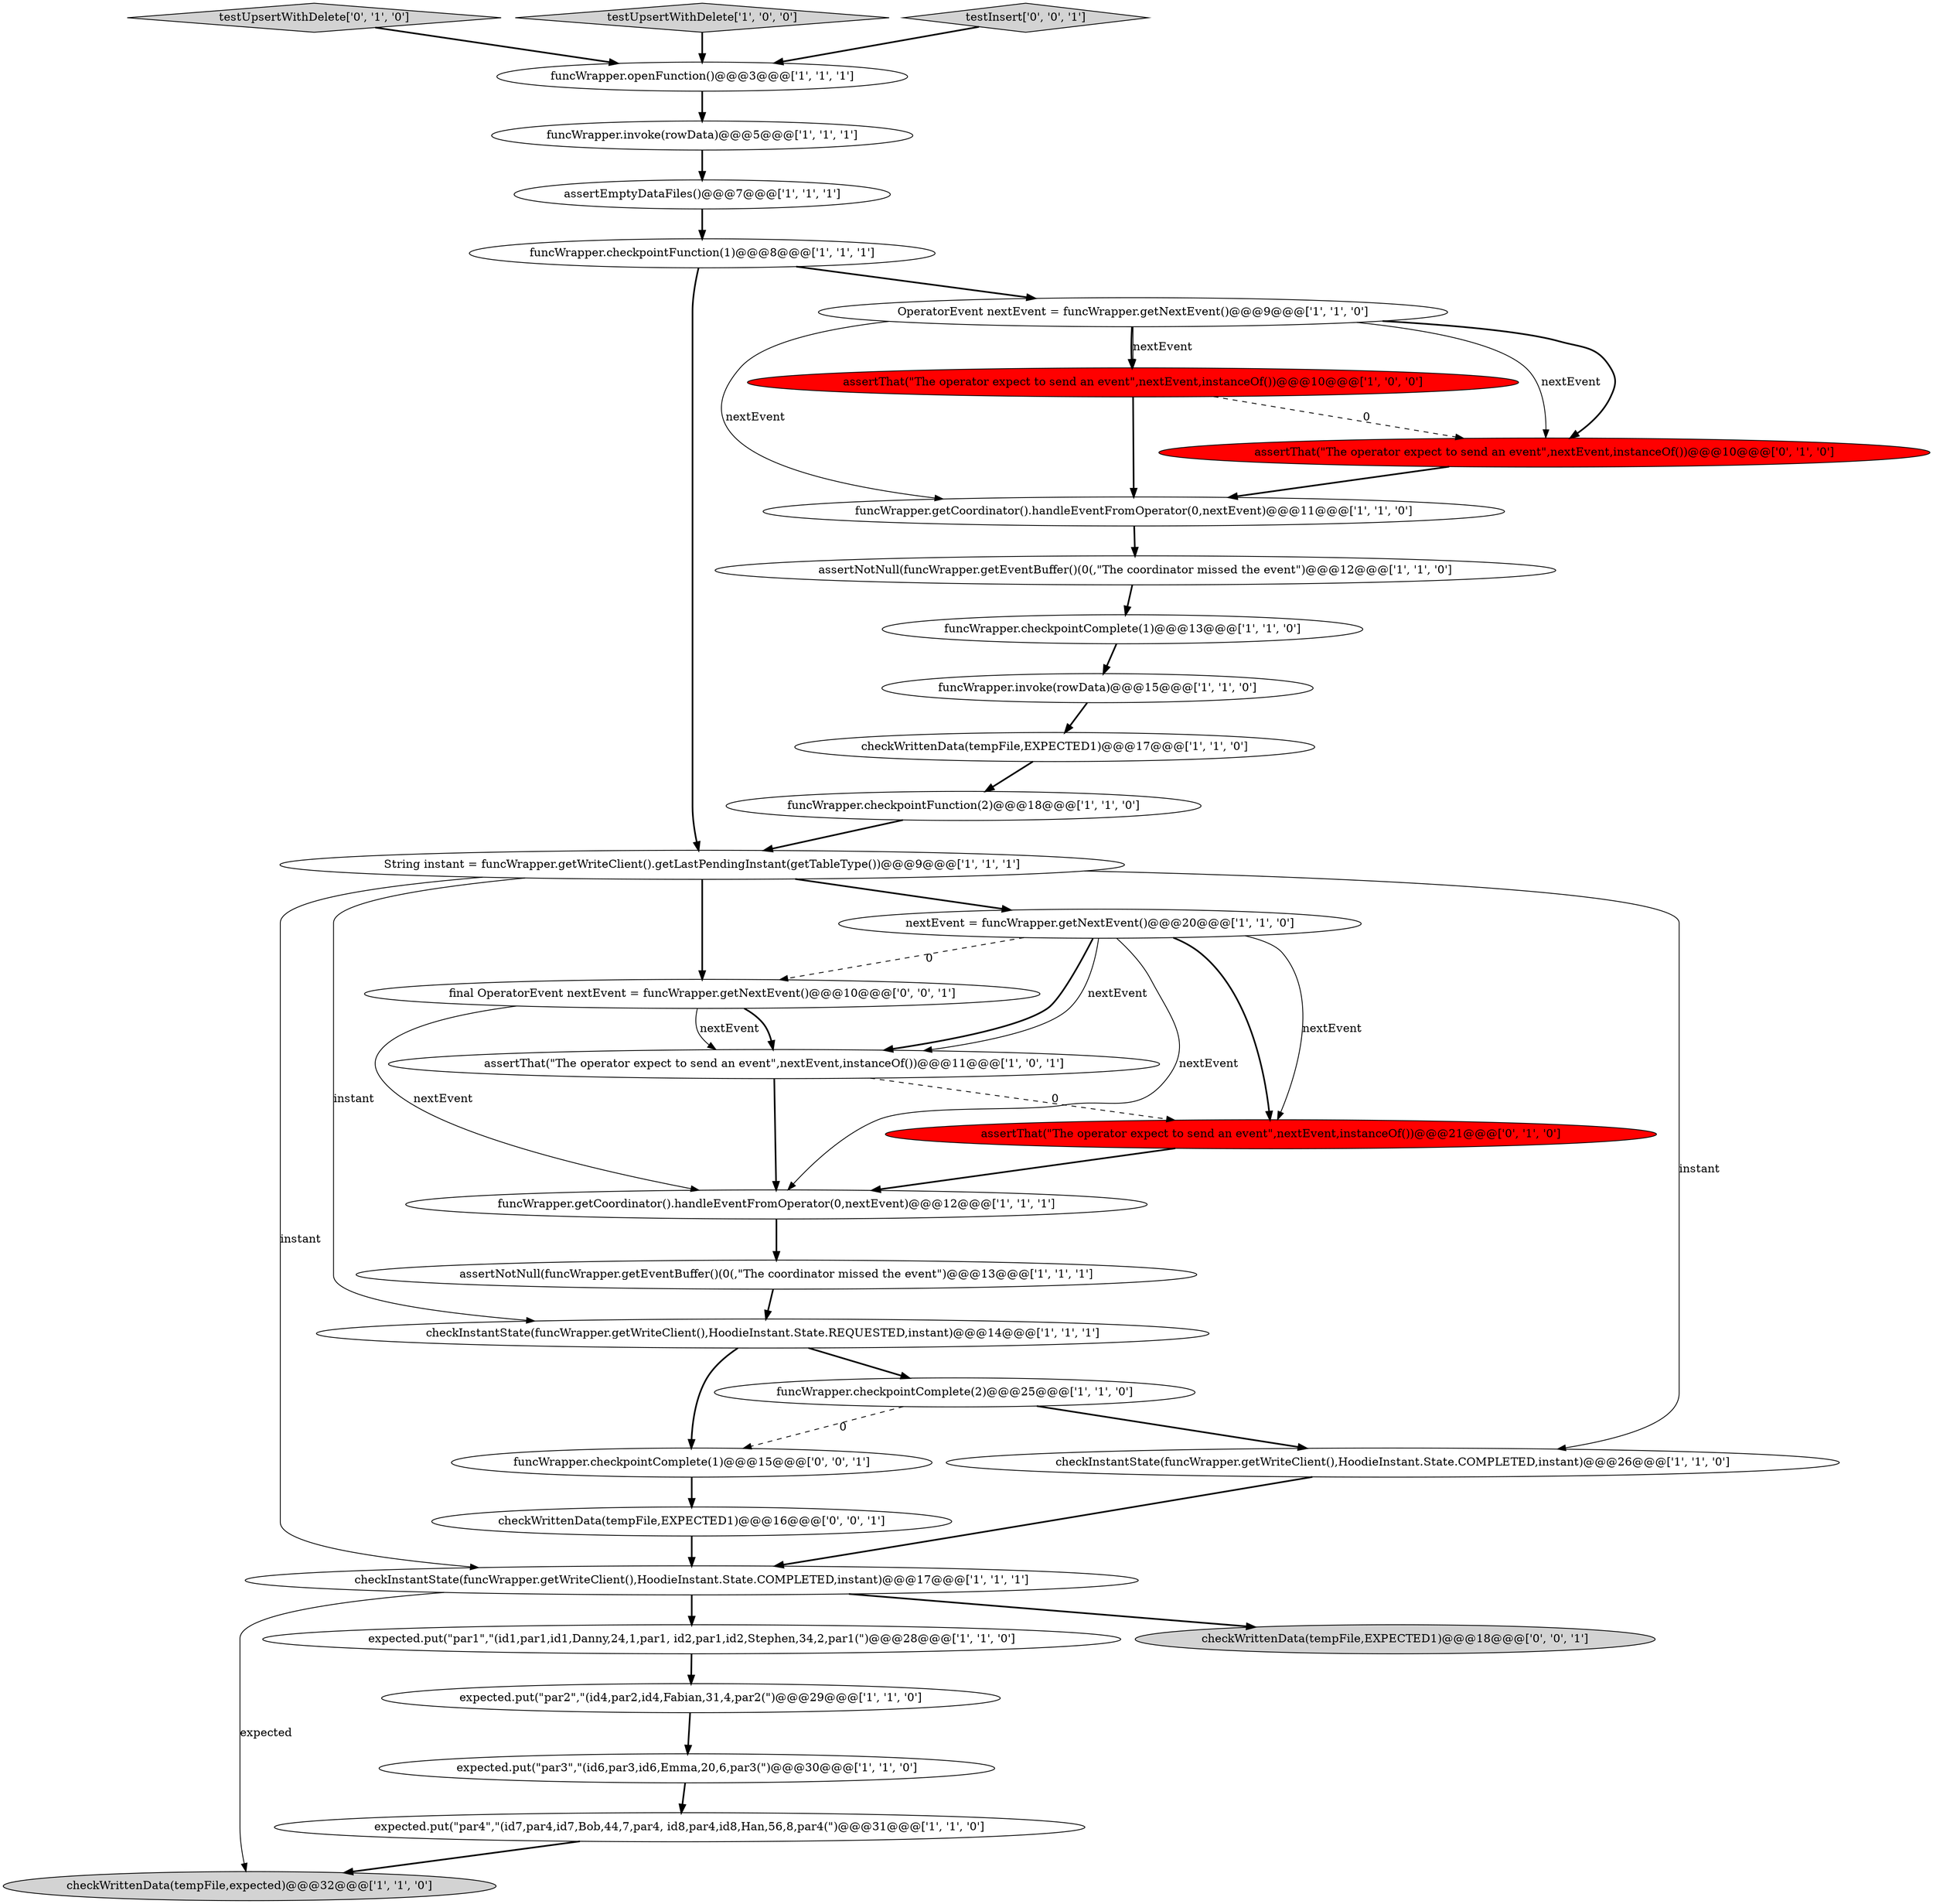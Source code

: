 digraph {
11 [style = filled, label = "String instant = funcWrapper.getWriteClient().getLastPendingInstant(getTableType())@@@9@@@['1', '1', '1']", fillcolor = white, shape = ellipse image = "AAA0AAABBB1BBB"];
20 [style = filled, label = "checkInstantState(funcWrapper.getWriteClient(),HoodieInstant.State.COMPLETED,instant)@@@17@@@['1', '1', '1']", fillcolor = white, shape = ellipse image = "AAA0AAABBB1BBB"];
28 [style = filled, label = "testUpsertWithDelete['0', '1', '0']", fillcolor = lightgray, shape = diamond image = "AAA0AAABBB2BBB"];
23 [style = filled, label = "funcWrapper.invoke(rowData)@@@5@@@['1', '1', '1']", fillcolor = white, shape = ellipse image = "AAA0AAABBB1BBB"];
21 [style = filled, label = "assertThat(\"The operator expect to send an event\",nextEvent,instanceOf())@@@11@@@['1', '0', '1']", fillcolor = white, shape = ellipse image = "AAA0AAABBB1BBB"];
9 [style = filled, label = "assertEmptyDataFiles()@@@7@@@['1', '1', '1']", fillcolor = white, shape = ellipse image = "AAA0AAABBB1BBB"];
29 [style = filled, label = "assertThat(\"The operator expect to send an event\",nextEvent,instanceOf())@@@10@@@['0', '1', '0']", fillcolor = red, shape = ellipse image = "AAA1AAABBB2BBB"];
3 [style = filled, label = "checkWrittenData(tempFile,expected)@@@32@@@['1', '1', '0']", fillcolor = lightgray, shape = ellipse image = "AAA0AAABBB1BBB"];
27 [style = filled, label = "assertThat(\"The operator expect to send an event\",nextEvent,instanceOf())@@@21@@@['0', '1', '0']", fillcolor = red, shape = ellipse image = "AAA1AAABBB2BBB"];
31 [style = filled, label = "final OperatorEvent nextEvent = funcWrapper.getNextEvent()@@@10@@@['0', '0', '1']", fillcolor = white, shape = ellipse image = "AAA0AAABBB3BBB"];
8 [style = filled, label = "funcWrapper.checkpointFunction(1)@@@8@@@['1', '1', '1']", fillcolor = white, shape = ellipse image = "AAA0AAABBB1BBB"];
15 [style = filled, label = "funcWrapper.openFunction()@@@3@@@['1', '1', '1']", fillcolor = white, shape = ellipse image = "AAA0AAABBB1BBB"];
33 [style = filled, label = "checkWrittenData(tempFile,EXPECTED1)@@@16@@@['0', '0', '1']", fillcolor = white, shape = ellipse image = "AAA0AAABBB3BBB"];
10 [style = filled, label = "checkWrittenData(tempFile,EXPECTED1)@@@17@@@['1', '1', '0']", fillcolor = white, shape = ellipse image = "AAA0AAABBB1BBB"];
7 [style = filled, label = "expected.put(\"par2\",\"(id4,par2,id4,Fabian,31,4,par2(\")@@@29@@@['1', '1', '0']", fillcolor = white, shape = ellipse image = "AAA0AAABBB1BBB"];
13 [style = filled, label = "checkInstantState(funcWrapper.getWriteClient(),HoodieInstant.State.COMPLETED,instant)@@@26@@@['1', '1', '0']", fillcolor = white, shape = ellipse image = "AAA0AAABBB1BBB"];
1 [style = filled, label = "funcWrapper.getCoordinator().handleEventFromOperator(0,nextEvent)@@@11@@@['1', '1', '0']", fillcolor = white, shape = ellipse image = "AAA0AAABBB1BBB"];
32 [style = filled, label = "funcWrapper.checkpointComplete(1)@@@15@@@['0', '0', '1']", fillcolor = white, shape = ellipse image = "AAA0AAABBB3BBB"];
22 [style = filled, label = "funcWrapper.invoke(rowData)@@@15@@@['1', '1', '0']", fillcolor = white, shape = ellipse image = "AAA0AAABBB1BBB"];
4 [style = filled, label = "nextEvent = funcWrapper.getNextEvent()@@@20@@@['1', '1', '0']", fillcolor = white, shape = ellipse image = "AAA0AAABBB1BBB"];
17 [style = filled, label = "funcWrapper.getCoordinator().handleEventFromOperator(0,nextEvent)@@@12@@@['1', '1', '1']", fillcolor = white, shape = ellipse image = "AAA0AAABBB1BBB"];
34 [style = filled, label = "checkWrittenData(tempFile,EXPECTED1)@@@18@@@['0', '0', '1']", fillcolor = lightgray, shape = ellipse image = "AAA0AAABBB3BBB"];
5 [style = filled, label = "checkInstantState(funcWrapper.getWriteClient(),HoodieInstant.State.REQUESTED,instant)@@@14@@@['1', '1', '1']", fillcolor = white, shape = ellipse image = "AAA0AAABBB1BBB"];
2 [style = filled, label = "assertNotNull(funcWrapper.getEventBuffer()(0(,\"The coordinator missed the event\")@@@12@@@['1', '1', '0']", fillcolor = white, shape = ellipse image = "AAA0AAABBB1BBB"];
16 [style = filled, label = "OperatorEvent nextEvent = funcWrapper.getNextEvent()@@@9@@@['1', '1', '0']", fillcolor = white, shape = ellipse image = "AAA0AAABBB1BBB"];
12 [style = filled, label = "funcWrapper.checkpointFunction(2)@@@18@@@['1', '1', '0']", fillcolor = white, shape = ellipse image = "AAA0AAABBB1BBB"];
26 [style = filled, label = "testUpsertWithDelete['1', '0', '0']", fillcolor = lightgray, shape = diamond image = "AAA0AAABBB1BBB"];
14 [style = filled, label = "expected.put(\"par4\",\"(id7,par4,id7,Bob,44,7,par4, id8,par4,id8,Han,56,8,par4(\")@@@31@@@['1', '1', '0']", fillcolor = white, shape = ellipse image = "AAA0AAABBB1BBB"];
6 [style = filled, label = "funcWrapper.checkpointComplete(2)@@@25@@@['1', '1', '0']", fillcolor = white, shape = ellipse image = "AAA0AAABBB1BBB"];
30 [style = filled, label = "testInsert['0', '0', '1']", fillcolor = lightgray, shape = diamond image = "AAA0AAABBB3BBB"];
19 [style = filled, label = "funcWrapper.checkpointComplete(1)@@@13@@@['1', '1', '0']", fillcolor = white, shape = ellipse image = "AAA0AAABBB1BBB"];
24 [style = filled, label = "expected.put(\"par1\",\"(id1,par1,id1,Danny,24,1,par1, id2,par1,id2,Stephen,34,2,par1(\")@@@28@@@['1', '1', '0']", fillcolor = white, shape = ellipse image = "AAA0AAABBB1BBB"];
0 [style = filled, label = "assertThat(\"The operator expect to send an event\",nextEvent,instanceOf())@@@10@@@['1', '0', '0']", fillcolor = red, shape = ellipse image = "AAA1AAABBB1BBB"];
18 [style = filled, label = "expected.put(\"par3\",\"(id6,par3,id6,Emma,20,6,par3(\")@@@30@@@['1', '1', '0']", fillcolor = white, shape = ellipse image = "AAA0AAABBB1BBB"];
25 [style = filled, label = "assertNotNull(funcWrapper.getEventBuffer()(0(,\"The coordinator missed the event\")@@@13@@@['1', '1', '1']", fillcolor = white, shape = ellipse image = "AAA0AAABBB1BBB"];
14->3 [style = bold, label=""];
8->16 [style = bold, label=""];
15->23 [style = bold, label=""];
17->25 [style = bold, label=""];
16->0 [style = solid, label="nextEvent"];
16->0 [style = bold, label=""];
2->19 [style = bold, label=""];
28->15 [style = bold, label=""];
33->20 [style = bold, label=""];
31->17 [style = solid, label="nextEvent"];
21->27 [style = dashed, label="0"];
20->34 [style = bold, label=""];
6->32 [style = dashed, label="0"];
16->29 [style = bold, label=""];
11->4 [style = bold, label=""];
12->11 [style = bold, label=""];
4->21 [style = bold, label=""];
4->31 [style = dashed, label="0"];
31->21 [style = bold, label=""];
9->8 [style = bold, label=""];
32->33 [style = bold, label=""];
16->29 [style = solid, label="nextEvent"];
5->32 [style = bold, label=""];
11->31 [style = bold, label=""];
4->27 [style = solid, label="nextEvent"];
11->20 [style = solid, label="instant"];
5->6 [style = bold, label=""];
10->12 [style = bold, label=""];
0->1 [style = bold, label=""];
16->1 [style = solid, label="nextEvent"];
6->13 [style = bold, label=""];
11->5 [style = solid, label="instant"];
4->27 [style = bold, label=""];
4->21 [style = solid, label="nextEvent"];
26->15 [style = bold, label=""];
4->17 [style = solid, label="nextEvent"];
22->10 [style = bold, label=""];
27->17 [style = bold, label=""];
20->3 [style = solid, label="expected"];
7->18 [style = bold, label=""];
0->29 [style = dashed, label="0"];
25->5 [style = bold, label=""];
1->2 [style = bold, label=""];
31->21 [style = solid, label="nextEvent"];
29->1 [style = bold, label=""];
20->24 [style = bold, label=""];
24->7 [style = bold, label=""];
23->9 [style = bold, label=""];
19->22 [style = bold, label=""];
21->17 [style = bold, label=""];
18->14 [style = bold, label=""];
8->11 [style = bold, label=""];
11->13 [style = solid, label="instant"];
30->15 [style = bold, label=""];
13->20 [style = bold, label=""];
}
